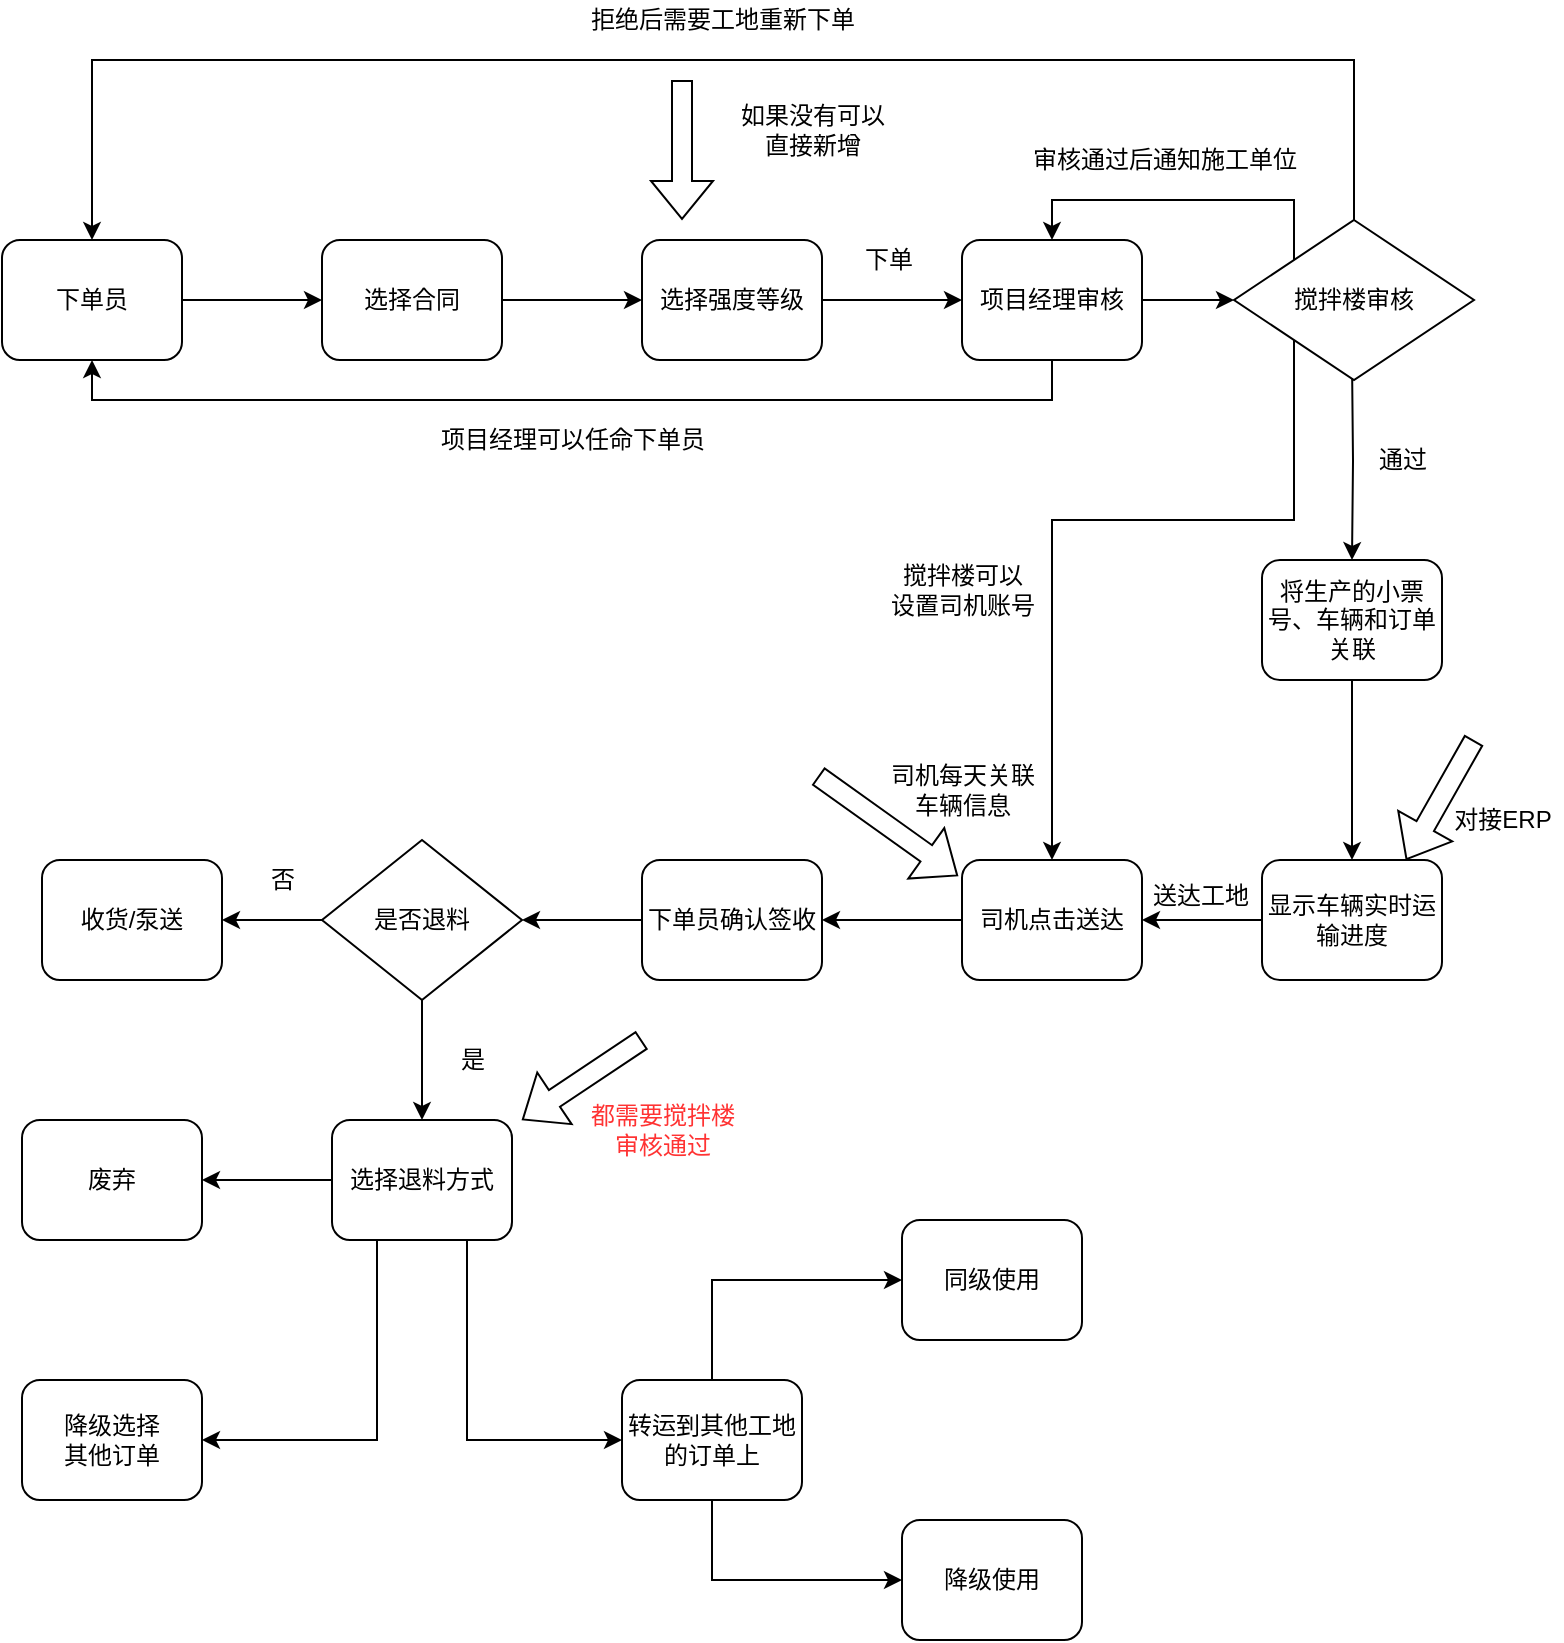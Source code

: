 <mxfile version="16.2.2" type="github">
  <diagram id="C5RBs43oDa-KdzZeNtuy" name="Page-1">
    <mxGraphModel dx="2062" dy="1122" grid="1" gridSize="10" guides="1" tooltips="1" connect="1" arrows="1" fold="1" page="1" pageScale="1" pageWidth="827" pageHeight="1169" math="0" shadow="0">
      <root>
        <mxCell id="WIyWlLk6GJQsqaUBKTNV-0" />
        <mxCell id="WIyWlLk6GJQsqaUBKTNV-1" parent="WIyWlLk6GJQsqaUBKTNV-0" />
        <mxCell id="-0HCP_ZPMvVVkjuZWv6--1" value="" style="edgeStyle=orthogonalEdgeStyle;rounded=0;orthogonalLoop=1;jettySize=auto;html=1;" parent="WIyWlLk6GJQsqaUBKTNV-1" source="WIyWlLk6GJQsqaUBKTNV-3" target="-0HCP_ZPMvVVkjuZWv6--0" edge="1">
          <mxGeometry relative="1" as="geometry" />
        </mxCell>
        <mxCell id="WIyWlLk6GJQsqaUBKTNV-3" value="下单员" style="rounded=1;whiteSpace=wrap;html=1;fontSize=12;glass=0;strokeWidth=1;shadow=0;" parent="WIyWlLk6GJQsqaUBKTNV-1" vertex="1">
          <mxGeometry x="30" y="250" width="90" height="60" as="geometry" />
        </mxCell>
        <mxCell id="-0HCP_ZPMvVVkjuZWv6--3" value="" style="edgeStyle=orthogonalEdgeStyle;rounded=0;orthogonalLoop=1;jettySize=auto;html=1;" parent="WIyWlLk6GJQsqaUBKTNV-1" source="-0HCP_ZPMvVVkjuZWv6--0" target="-0HCP_ZPMvVVkjuZWv6--2" edge="1">
          <mxGeometry relative="1" as="geometry" />
        </mxCell>
        <mxCell id="-0HCP_ZPMvVVkjuZWv6--0" value="选择合同&lt;span style=&quot;color: rgba(0 , 0 , 0 , 0) ; font-family: monospace ; font-size: 0px&quot;&gt;%3CmxGraphModel%3E%3Croot%3E%3CmxCell%20id%3D%220%22%2F%3E%3CmxCell%20id%3D%221%22%20parent%3D%220%22%2F%3E%3CmxCell%20id%3D%222%22%20value%3D%22%E9%80%89%E6%8B%A9%E5%90%88%E5%90%8C%2F%E5%B7%A5%E7%A8%8B%22%20style%3D%22rounded%3D1%3BwhiteSpace%3Dwrap%3Bhtml%3D1%3BfontSize%3D12%3Bglass%3D0%3BstrokeWidth%3D1%3Bshadow%3D0%3B%22%20vertex%3D%221%22%20parent%3D%221%22%3E%3CmxGeometry%20x%3D%2240%22%20y%3D%22410%22%20width%3D%2290%22%20height%3D%2260%22%20as%3D%22geometry%22%2F%3E%3C%2FmxCell%3E%3C%2Froot%3E%3C%2FmxGraphModel%3E&lt;/span&gt;" style="rounded=1;whiteSpace=wrap;html=1;fontSize=12;glass=0;strokeWidth=1;shadow=0;" parent="WIyWlLk6GJQsqaUBKTNV-1" vertex="1">
          <mxGeometry x="190" y="250" width="90" height="60" as="geometry" />
        </mxCell>
        <mxCell id="-0HCP_ZPMvVVkjuZWv6--8" value="" style="edgeStyle=orthogonalEdgeStyle;rounded=0;orthogonalLoop=1;jettySize=auto;html=1;" parent="WIyWlLk6GJQsqaUBKTNV-1" source="-0HCP_ZPMvVVkjuZWv6--2" target="-0HCP_ZPMvVVkjuZWv6--7" edge="1">
          <mxGeometry relative="1" as="geometry" />
        </mxCell>
        <mxCell id="-0HCP_ZPMvVVkjuZWv6--2" value="选择强度等级" style="rounded=1;whiteSpace=wrap;html=1;fontSize=12;glass=0;strokeWidth=1;shadow=0;" parent="WIyWlLk6GJQsqaUBKTNV-1" vertex="1">
          <mxGeometry x="350" y="250" width="90" height="60" as="geometry" />
        </mxCell>
        <mxCell id="-0HCP_ZPMvVVkjuZWv6--5" value="" style="shape=flexArrow;endArrow=classic;html=1;rounded=0;" parent="WIyWlLk6GJQsqaUBKTNV-1" edge="1">
          <mxGeometry width="50" height="50" relative="1" as="geometry">
            <mxPoint x="370" y="170" as="sourcePoint" />
            <mxPoint x="370" y="240" as="targetPoint" />
          </mxGeometry>
        </mxCell>
        <mxCell id="-0HCP_ZPMvVVkjuZWv6--6" value="如果没有可以&lt;br&gt;直接新增" style="text;html=1;resizable=0;autosize=1;align=center;verticalAlign=middle;points=[];fillColor=none;strokeColor=none;rounded=0;" parent="WIyWlLk6GJQsqaUBKTNV-1" vertex="1">
          <mxGeometry x="390" y="180" width="90" height="30" as="geometry" />
        </mxCell>
        <mxCell id="-0HCP_ZPMvVVkjuZWv6--10" style="edgeStyle=orthogonalEdgeStyle;rounded=0;orthogonalLoop=1;jettySize=auto;html=1;entryX=0.5;entryY=1;entryDx=0;entryDy=0;" parent="WIyWlLk6GJQsqaUBKTNV-1" source="-0HCP_ZPMvVVkjuZWv6--7" target="WIyWlLk6GJQsqaUBKTNV-3" edge="1">
          <mxGeometry relative="1" as="geometry">
            <Array as="points">
              <mxPoint x="555" y="330" />
              <mxPoint x="75" y="330" />
            </Array>
          </mxGeometry>
        </mxCell>
        <mxCell id="-0HCP_ZPMvVVkjuZWv6--13" value="" style="edgeStyle=orthogonalEdgeStyle;rounded=0;orthogonalLoop=1;jettySize=auto;html=1;entryX=0;entryY=0.5;entryDx=0;entryDy=0;" parent="WIyWlLk6GJQsqaUBKTNV-1" source="-0HCP_ZPMvVVkjuZWv6--7" target="-0HCP_ZPMvVVkjuZWv6--21" edge="1">
          <mxGeometry relative="1" as="geometry">
            <mxPoint x="660" y="280" as="targetPoint" />
          </mxGeometry>
        </mxCell>
        <mxCell id="-0HCP_ZPMvVVkjuZWv6--7" value="项目经理审核" style="rounded=1;whiteSpace=wrap;html=1;fontSize=12;glass=0;strokeWidth=1;shadow=0;" parent="WIyWlLk6GJQsqaUBKTNV-1" vertex="1">
          <mxGeometry x="510" y="250" width="90" height="60" as="geometry" />
        </mxCell>
        <mxCell id="-0HCP_ZPMvVVkjuZWv6--9" value="下单" style="text;html=1;resizable=0;autosize=1;align=center;verticalAlign=middle;points=[];fillColor=none;strokeColor=none;rounded=0;" parent="WIyWlLk6GJQsqaUBKTNV-1" vertex="1">
          <mxGeometry x="453" y="250" width="40" height="20" as="geometry" />
        </mxCell>
        <mxCell id="-0HCP_ZPMvVVkjuZWv6--11" value="项目经理可以任命下单员" style="text;html=1;resizable=0;autosize=1;align=center;verticalAlign=middle;points=[];fillColor=none;strokeColor=none;rounded=0;" parent="WIyWlLk6GJQsqaUBKTNV-1" vertex="1">
          <mxGeometry x="240" y="340" width="150" height="20" as="geometry" />
        </mxCell>
        <mxCell id="-0HCP_ZPMvVVkjuZWv6--16" style="edgeStyle=orthogonalEdgeStyle;rounded=0;orthogonalLoop=1;jettySize=auto;html=1;exitX=0.5;exitY=0;exitDx=0;exitDy=0;entryX=0.5;entryY=0;entryDx=0;entryDy=0;" parent="WIyWlLk6GJQsqaUBKTNV-1" source="-0HCP_ZPMvVVkjuZWv6--21" target="WIyWlLk6GJQsqaUBKTNV-3" edge="1">
          <mxGeometry relative="1" as="geometry">
            <mxPoint x="727.5" y="250" as="sourcePoint" />
            <Array as="points">
              <mxPoint x="706" y="160" />
              <mxPoint x="75" y="160" />
            </Array>
          </mxGeometry>
        </mxCell>
        <mxCell id="-0HCP_ZPMvVVkjuZWv6--19" value="" style="edgeStyle=orthogonalEdgeStyle;rounded=0;orthogonalLoop=1;jettySize=auto;html=1;" parent="WIyWlLk6GJQsqaUBKTNV-1" target="-0HCP_ZPMvVVkjuZWv6--18" edge="1">
          <mxGeometry relative="1" as="geometry">
            <mxPoint x="705" y="310" as="sourcePoint" />
          </mxGeometry>
        </mxCell>
        <mxCell id="-0HCP_ZPMvVVkjuZWv6--15" value="审核通过后通知施工单位" style="text;html=1;resizable=0;autosize=1;align=center;verticalAlign=middle;points=[];fillColor=none;strokeColor=none;rounded=0;" parent="WIyWlLk6GJQsqaUBKTNV-1" vertex="1">
          <mxGeometry x="536" y="200" width="150" height="20" as="geometry" />
        </mxCell>
        <mxCell id="-0HCP_ZPMvVVkjuZWv6--17" value="拒绝后需要工地重新下单" style="text;html=1;resizable=0;autosize=1;align=center;verticalAlign=middle;points=[];fillColor=none;strokeColor=none;rounded=0;" parent="WIyWlLk6GJQsqaUBKTNV-1" vertex="1">
          <mxGeometry x="315" y="130" width="150" height="20" as="geometry" />
        </mxCell>
        <mxCell id="-0HCP_ZPMvVVkjuZWv6--24" value="" style="edgeStyle=orthogonalEdgeStyle;rounded=0;orthogonalLoop=1;jettySize=auto;html=1;" parent="WIyWlLk6GJQsqaUBKTNV-1" source="-0HCP_ZPMvVVkjuZWv6--18" target="-0HCP_ZPMvVVkjuZWv6--23" edge="1">
          <mxGeometry relative="1" as="geometry" />
        </mxCell>
        <mxCell id="-0HCP_ZPMvVVkjuZWv6--18" value="将生产的小票号、车辆和订单关联" style="rounded=1;whiteSpace=wrap;html=1;fontSize=12;glass=0;strokeWidth=1;shadow=0;" parent="WIyWlLk6GJQsqaUBKTNV-1" vertex="1">
          <mxGeometry x="660" y="410" width="90" height="60" as="geometry" />
        </mxCell>
        <mxCell id="-0HCP_ZPMvVVkjuZWv6--20" value="通过" style="text;html=1;resizable=0;autosize=1;align=center;verticalAlign=middle;points=[];fillColor=none;strokeColor=none;rounded=0;" parent="WIyWlLk6GJQsqaUBKTNV-1" vertex="1">
          <mxGeometry x="710" y="350" width="40" height="20" as="geometry" />
        </mxCell>
        <mxCell id="-0HCP_ZPMvVVkjuZWv6--22" style="edgeStyle=orthogonalEdgeStyle;rounded=0;orthogonalLoop=1;jettySize=auto;html=1;entryX=0.5;entryY=0;entryDx=0;entryDy=0;" parent="WIyWlLk6GJQsqaUBKTNV-1" source="-0HCP_ZPMvVVkjuZWv6--21" target="-0HCP_ZPMvVVkjuZWv6--7" edge="1">
          <mxGeometry relative="1" as="geometry">
            <Array as="points">
              <mxPoint x="676" y="230" />
              <mxPoint x="555" y="230" />
            </Array>
          </mxGeometry>
        </mxCell>
        <mxCell id="-0HCP_ZPMvVVkjuZWv6--32" style="edgeStyle=orthogonalEdgeStyle;rounded=0;orthogonalLoop=1;jettySize=auto;html=1;exitX=0;exitY=1;exitDx=0;exitDy=0;entryX=0.5;entryY=0;entryDx=0;entryDy=0;" parent="WIyWlLk6GJQsqaUBKTNV-1" source="-0HCP_ZPMvVVkjuZWv6--21" target="-0HCP_ZPMvVVkjuZWv6--27" edge="1">
          <mxGeometry relative="1" as="geometry">
            <Array as="points">
              <mxPoint x="676" y="390" />
              <mxPoint x="555" y="390" />
            </Array>
          </mxGeometry>
        </mxCell>
        <mxCell id="-0HCP_ZPMvVVkjuZWv6--21" value="搅拌楼审核" style="rhombus;whiteSpace=wrap;html=1;" parent="WIyWlLk6GJQsqaUBKTNV-1" vertex="1">
          <mxGeometry x="646" y="240" width="120" height="80" as="geometry" />
        </mxCell>
        <mxCell id="-0HCP_ZPMvVVkjuZWv6--28" value="" style="edgeStyle=orthogonalEdgeStyle;rounded=0;orthogonalLoop=1;jettySize=auto;html=1;" parent="WIyWlLk6GJQsqaUBKTNV-1" source="-0HCP_ZPMvVVkjuZWv6--23" target="-0HCP_ZPMvVVkjuZWv6--27" edge="1">
          <mxGeometry relative="1" as="geometry" />
        </mxCell>
        <mxCell id="-0HCP_ZPMvVVkjuZWv6--23" value="显示车辆实时运输进度" style="rounded=1;whiteSpace=wrap;html=1;fontSize=12;glass=0;strokeWidth=1;shadow=0;" parent="WIyWlLk6GJQsqaUBKTNV-1" vertex="1">
          <mxGeometry x="660" y="560" width="90" height="60" as="geometry" />
        </mxCell>
        <mxCell id="-0HCP_ZPMvVVkjuZWv6--25" value="" style="shape=flexArrow;endArrow=classic;html=1;rounded=0;" parent="WIyWlLk6GJQsqaUBKTNV-1" edge="1">
          <mxGeometry width="50" height="50" relative="1" as="geometry">
            <mxPoint x="766" y="500" as="sourcePoint" />
            <mxPoint x="732" y="560" as="targetPoint" />
          </mxGeometry>
        </mxCell>
        <mxCell id="-0HCP_ZPMvVVkjuZWv6--26" value="对接ERP" style="text;html=1;resizable=0;autosize=1;align=center;verticalAlign=middle;points=[];fillColor=none;strokeColor=none;rounded=0;" parent="WIyWlLk6GJQsqaUBKTNV-1" vertex="1">
          <mxGeometry x="750" y="530" width="60" height="20" as="geometry" />
        </mxCell>
        <mxCell id="-0HCP_ZPMvVVkjuZWv6--31" value="" style="edgeStyle=orthogonalEdgeStyle;rounded=0;orthogonalLoop=1;jettySize=auto;html=1;" parent="WIyWlLk6GJQsqaUBKTNV-1" source="-0HCP_ZPMvVVkjuZWv6--27" target="-0HCP_ZPMvVVkjuZWv6--30" edge="1">
          <mxGeometry relative="1" as="geometry" />
        </mxCell>
        <mxCell id="-0HCP_ZPMvVVkjuZWv6--27" value="司机点击送达" style="rounded=1;whiteSpace=wrap;html=1;fontSize=12;glass=0;strokeWidth=1;shadow=0;" parent="WIyWlLk6GJQsqaUBKTNV-1" vertex="1">
          <mxGeometry x="510" y="560" width="90" height="60" as="geometry" />
        </mxCell>
        <mxCell id="-0HCP_ZPMvVVkjuZWv6--29" value="送达工地" style="text;html=1;resizable=0;autosize=1;align=center;verticalAlign=middle;points=[];fillColor=none;strokeColor=none;rounded=0;" parent="WIyWlLk6GJQsqaUBKTNV-1" vertex="1">
          <mxGeometry x="599" y="568" width="60" height="20" as="geometry" />
        </mxCell>
        <mxCell id="-0HCP_ZPMvVVkjuZWv6--39" value="" style="edgeStyle=orthogonalEdgeStyle;rounded=0;orthogonalLoop=1;jettySize=auto;html=1;" parent="WIyWlLk6GJQsqaUBKTNV-1" source="-0HCP_ZPMvVVkjuZWv6--30" target="-0HCP_ZPMvVVkjuZWv6--38" edge="1">
          <mxGeometry relative="1" as="geometry" />
        </mxCell>
        <mxCell id="-0HCP_ZPMvVVkjuZWv6--30" value="下单员确认签收" style="rounded=1;whiteSpace=wrap;html=1;fontSize=12;glass=0;strokeWidth=1;shadow=0;" parent="WIyWlLk6GJQsqaUBKTNV-1" vertex="1">
          <mxGeometry x="350" y="560" width="90" height="60" as="geometry" />
        </mxCell>
        <mxCell id="-0HCP_ZPMvVVkjuZWv6--33" value="搅拌楼可以&lt;br&gt;设置司机账号" style="text;html=1;resizable=0;autosize=1;align=center;verticalAlign=middle;points=[];fillColor=none;strokeColor=none;rounded=0;rotation=0;" parent="WIyWlLk6GJQsqaUBKTNV-1" vertex="1">
          <mxGeometry x="465" y="410" width="90" height="30" as="geometry" />
        </mxCell>
        <mxCell id="-0HCP_ZPMvVVkjuZWv6--41" value="" style="edgeStyle=orthogonalEdgeStyle;rounded=0;orthogonalLoop=1;jettySize=auto;html=1;" parent="WIyWlLk6GJQsqaUBKTNV-1" source="-0HCP_ZPMvVVkjuZWv6--38" target="-0HCP_ZPMvVVkjuZWv6--40" edge="1">
          <mxGeometry relative="1" as="geometry" />
        </mxCell>
        <mxCell id="-0HCP_ZPMvVVkjuZWv6--44" value="" style="edgeStyle=orthogonalEdgeStyle;rounded=0;orthogonalLoop=1;jettySize=auto;html=1;" parent="WIyWlLk6GJQsqaUBKTNV-1" source="-0HCP_ZPMvVVkjuZWv6--38" target="-0HCP_ZPMvVVkjuZWv6--42" edge="1">
          <mxGeometry relative="1" as="geometry" />
        </mxCell>
        <mxCell id="-0HCP_ZPMvVVkjuZWv6--38" value="是否退料" style="rhombus;whiteSpace=wrap;html=1;" parent="WIyWlLk6GJQsqaUBKTNV-1" vertex="1">
          <mxGeometry x="190" y="550" width="100" height="80" as="geometry" />
        </mxCell>
        <mxCell id="-0HCP_ZPMvVVkjuZWv6--40" value="收货/泵送" style="rounded=1;whiteSpace=wrap;html=1;fontSize=12;glass=0;strokeWidth=1;shadow=0;" parent="WIyWlLk6GJQsqaUBKTNV-1" vertex="1">
          <mxGeometry x="50" y="560" width="90" height="60" as="geometry" />
        </mxCell>
        <mxCell id="-0HCP_ZPMvVVkjuZWv6--47" value="" style="edgeStyle=orthogonalEdgeStyle;rounded=0;orthogonalLoop=1;jettySize=auto;html=1;" parent="WIyWlLk6GJQsqaUBKTNV-1" source="-0HCP_ZPMvVVkjuZWv6--42" target="-0HCP_ZPMvVVkjuZWv6--46" edge="1">
          <mxGeometry relative="1" as="geometry" />
        </mxCell>
        <mxCell id="-0HCP_ZPMvVVkjuZWv6--51" style="edgeStyle=orthogonalEdgeStyle;rounded=0;orthogonalLoop=1;jettySize=auto;html=1;entryX=1;entryY=0.5;entryDx=0;entryDy=0;fontColor=#FF3333;exitX=0.25;exitY=1;exitDx=0;exitDy=0;" parent="WIyWlLk6GJQsqaUBKTNV-1" source="-0HCP_ZPMvVVkjuZWv6--42" target="-0HCP_ZPMvVVkjuZWv6--50" edge="1">
          <mxGeometry relative="1" as="geometry" />
        </mxCell>
        <mxCell id="-0HCP_ZPMvVVkjuZWv6--53" style="edgeStyle=orthogonalEdgeStyle;rounded=0;orthogonalLoop=1;jettySize=auto;html=1;entryX=0;entryY=0.5;entryDx=0;entryDy=0;fontColor=#FF3333;exitX=0.75;exitY=1;exitDx=0;exitDy=0;" parent="WIyWlLk6GJQsqaUBKTNV-1" source="-0HCP_ZPMvVVkjuZWv6--42" target="-0HCP_ZPMvVVkjuZWv6--52" edge="1">
          <mxGeometry relative="1" as="geometry" />
        </mxCell>
        <mxCell id="-0HCP_ZPMvVVkjuZWv6--42" value="选择退料方式" style="rounded=1;whiteSpace=wrap;html=1;fontSize=12;glass=0;strokeWidth=1;shadow=0;" parent="WIyWlLk6GJQsqaUBKTNV-1" vertex="1">
          <mxGeometry x="195" y="690" width="90" height="60" as="geometry" />
        </mxCell>
        <mxCell id="-0HCP_ZPMvVVkjuZWv6--43" value="否" style="text;html=1;resizable=0;autosize=1;align=center;verticalAlign=middle;points=[];fillColor=none;strokeColor=none;rounded=0;" parent="WIyWlLk6GJQsqaUBKTNV-1" vertex="1">
          <mxGeometry x="155" y="560" width="30" height="20" as="geometry" />
        </mxCell>
        <mxCell id="-0HCP_ZPMvVVkjuZWv6--45" value="是" style="text;html=1;resizable=0;autosize=1;align=center;verticalAlign=middle;points=[];fillColor=none;strokeColor=none;rounded=0;" parent="WIyWlLk6GJQsqaUBKTNV-1" vertex="1">
          <mxGeometry x="250" y="650" width="30" height="20" as="geometry" />
        </mxCell>
        <mxCell id="-0HCP_ZPMvVVkjuZWv6--46" value="废弃" style="rounded=1;whiteSpace=wrap;html=1;fontSize=12;glass=0;strokeWidth=1;shadow=0;" parent="WIyWlLk6GJQsqaUBKTNV-1" vertex="1">
          <mxGeometry x="40" y="690" width="90" height="60" as="geometry" />
        </mxCell>
        <mxCell id="-0HCP_ZPMvVVkjuZWv6--48" value="" style="shape=flexArrow;endArrow=classic;html=1;rounded=0;" parent="WIyWlLk6GJQsqaUBKTNV-1" edge="1">
          <mxGeometry width="50" height="50" relative="1" as="geometry">
            <mxPoint x="350" y="650" as="sourcePoint" />
            <mxPoint x="290" y="690" as="targetPoint" />
          </mxGeometry>
        </mxCell>
        <mxCell id="-0HCP_ZPMvVVkjuZWv6--49" value="&lt;font color=&quot;#ff3333&quot;&gt;都需要搅拌楼&lt;br&gt;审核通过&lt;/font&gt;" style="text;html=1;resizable=0;autosize=1;align=center;verticalAlign=middle;points=[];fillColor=none;strokeColor=none;rounded=0;" parent="WIyWlLk6GJQsqaUBKTNV-1" vertex="1">
          <mxGeometry x="315" y="680" width="90" height="30" as="geometry" />
        </mxCell>
        <mxCell id="-0HCP_ZPMvVVkjuZWv6--50" value="降级选择&lt;br&gt;其他订单" style="rounded=1;whiteSpace=wrap;html=1;fontSize=12;glass=0;strokeWidth=1;shadow=0;" parent="WIyWlLk6GJQsqaUBKTNV-1" vertex="1">
          <mxGeometry x="40" y="820" width="90" height="60" as="geometry" />
        </mxCell>
        <mxCell id="-0HCP_ZPMvVVkjuZWv6--56" style="edgeStyle=orthogonalEdgeStyle;rounded=0;orthogonalLoop=1;jettySize=auto;html=1;entryX=0;entryY=0.5;entryDx=0;entryDy=0;fontColor=#FF3333;exitX=0.5;exitY=0;exitDx=0;exitDy=0;" parent="WIyWlLk6GJQsqaUBKTNV-1" source="-0HCP_ZPMvVVkjuZWv6--52" target="-0HCP_ZPMvVVkjuZWv6--54" edge="1">
          <mxGeometry relative="1" as="geometry" />
        </mxCell>
        <mxCell id="-0HCP_ZPMvVVkjuZWv6--57" style="edgeStyle=orthogonalEdgeStyle;rounded=0;orthogonalLoop=1;jettySize=auto;html=1;entryX=0;entryY=0.5;entryDx=0;entryDy=0;fontColor=#FF3333;exitX=0.5;exitY=1;exitDx=0;exitDy=0;" parent="WIyWlLk6GJQsqaUBKTNV-1" source="-0HCP_ZPMvVVkjuZWv6--52" target="-0HCP_ZPMvVVkjuZWv6--55" edge="1">
          <mxGeometry relative="1" as="geometry" />
        </mxCell>
        <mxCell id="-0HCP_ZPMvVVkjuZWv6--52" value="转运到其他工地的订单上" style="rounded=1;whiteSpace=wrap;html=1;fontSize=12;glass=0;strokeWidth=1;shadow=0;" parent="WIyWlLk6GJQsqaUBKTNV-1" vertex="1">
          <mxGeometry x="340" y="820" width="90" height="60" as="geometry" />
        </mxCell>
        <mxCell id="-0HCP_ZPMvVVkjuZWv6--54" value="同级使用" style="rounded=1;whiteSpace=wrap;html=1;fontSize=12;glass=0;strokeWidth=1;shadow=0;" parent="WIyWlLk6GJQsqaUBKTNV-1" vertex="1">
          <mxGeometry x="480" y="740" width="90" height="60" as="geometry" />
        </mxCell>
        <mxCell id="-0HCP_ZPMvVVkjuZWv6--55" value="降级使用" style="rounded=1;whiteSpace=wrap;html=1;fontSize=12;glass=0;strokeWidth=1;shadow=0;" parent="WIyWlLk6GJQsqaUBKTNV-1" vertex="1">
          <mxGeometry x="480" y="890" width="90" height="60" as="geometry" />
        </mxCell>
        <mxCell id="Mv4r5YnjeERYWlCcruqq-1" value="司机每天关联&lt;br&gt;车辆信息" style="text;html=1;resizable=0;autosize=1;align=center;verticalAlign=middle;points=[];fillColor=none;strokeColor=none;rounded=0;" parent="WIyWlLk6GJQsqaUBKTNV-1" vertex="1">
          <mxGeometry x="465" y="510" width="90" height="30" as="geometry" />
        </mxCell>
        <mxCell id="Mv4r5YnjeERYWlCcruqq-2" value="" style="shape=flexArrow;endArrow=classic;html=1;rounded=0;" parent="WIyWlLk6GJQsqaUBKTNV-1" edge="1">
          <mxGeometry width="50" height="50" relative="1" as="geometry">
            <mxPoint x="438" y="518" as="sourcePoint" />
            <mxPoint x="508" y="568" as="targetPoint" />
          </mxGeometry>
        </mxCell>
      </root>
    </mxGraphModel>
  </diagram>
</mxfile>

